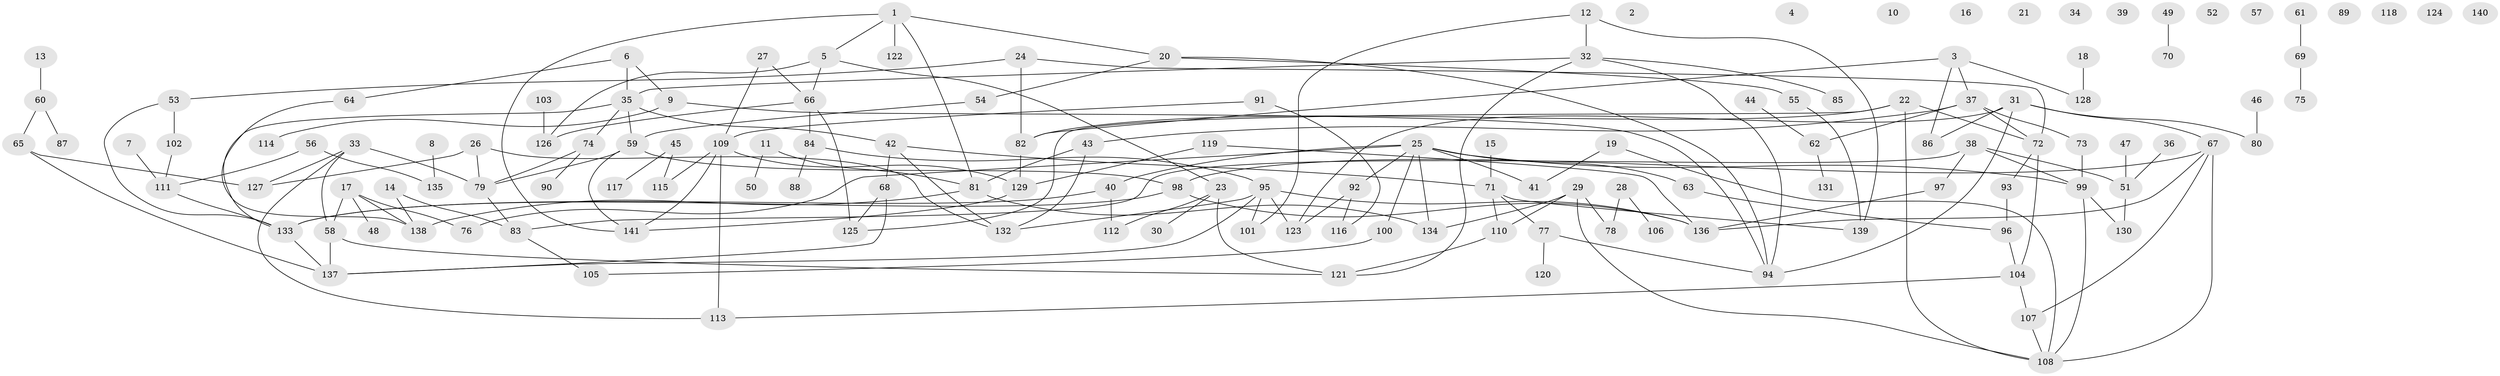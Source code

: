 // Generated by graph-tools (version 1.1) at 2025/12/03/09/25 04:12:57]
// undirected, 141 vertices, 185 edges
graph export_dot {
graph [start="1"]
  node [color=gray90,style=filled];
  1;
  2;
  3;
  4;
  5;
  6;
  7;
  8;
  9;
  10;
  11;
  12;
  13;
  14;
  15;
  16;
  17;
  18;
  19;
  20;
  21;
  22;
  23;
  24;
  25;
  26;
  27;
  28;
  29;
  30;
  31;
  32;
  33;
  34;
  35;
  36;
  37;
  38;
  39;
  40;
  41;
  42;
  43;
  44;
  45;
  46;
  47;
  48;
  49;
  50;
  51;
  52;
  53;
  54;
  55;
  56;
  57;
  58;
  59;
  60;
  61;
  62;
  63;
  64;
  65;
  66;
  67;
  68;
  69;
  70;
  71;
  72;
  73;
  74;
  75;
  76;
  77;
  78;
  79;
  80;
  81;
  82;
  83;
  84;
  85;
  86;
  87;
  88;
  89;
  90;
  91;
  92;
  93;
  94;
  95;
  96;
  97;
  98;
  99;
  100;
  101;
  102;
  103;
  104;
  105;
  106;
  107;
  108;
  109;
  110;
  111;
  112;
  113;
  114;
  115;
  116;
  117;
  118;
  119;
  120;
  121;
  122;
  123;
  124;
  125;
  126;
  127;
  128;
  129;
  130;
  131;
  132;
  133;
  134;
  135;
  136;
  137;
  138;
  139;
  140;
  141;
  1 -- 5;
  1 -- 20;
  1 -- 81;
  1 -- 122;
  1 -- 141;
  3 -- 37;
  3 -- 82;
  3 -- 86;
  3 -- 128;
  5 -- 23;
  5 -- 66;
  5 -- 126;
  6 -- 9;
  6 -- 35;
  6 -- 64;
  7 -- 111;
  8 -- 135;
  9 -- 94;
  9 -- 114;
  11 -- 50;
  11 -- 81;
  12 -- 32;
  12 -- 101;
  12 -- 139;
  13 -- 60;
  14 -- 83;
  14 -- 138;
  15 -- 71;
  17 -- 48;
  17 -- 58;
  17 -- 76;
  17 -- 138;
  18 -- 128;
  19 -- 41;
  19 -- 108;
  20 -- 54;
  20 -- 55;
  20 -- 94;
  22 -- 72;
  22 -- 82;
  22 -- 108;
  22 -- 125;
  23 -- 30;
  23 -- 112;
  23 -- 121;
  24 -- 53;
  24 -- 72;
  24 -- 82;
  25 -- 40;
  25 -- 41;
  25 -- 63;
  25 -- 76;
  25 -- 92;
  25 -- 99;
  25 -- 100;
  25 -- 134;
  26 -- 79;
  26 -- 127;
  26 -- 132;
  27 -- 66;
  27 -- 109;
  28 -- 78;
  28 -- 106;
  29 -- 78;
  29 -- 108;
  29 -- 110;
  29 -- 134;
  31 -- 67;
  31 -- 80;
  31 -- 86;
  31 -- 94;
  31 -- 123;
  32 -- 35;
  32 -- 85;
  32 -- 94;
  32 -- 121;
  33 -- 58;
  33 -- 79;
  33 -- 113;
  33 -- 127;
  35 -- 42;
  35 -- 59;
  35 -- 74;
  35 -- 133;
  36 -- 51;
  37 -- 43;
  37 -- 62;
  37 -- 72;
  37 -- 73;
  38 -- 51;
  38 -- 83;
  38 -- 97;
  38 -- 99;
  40 -- 112;
  40 -- 133;
  42 -- 68;
  42 -- 71;
  42 -- 132;
  43 -- 81;
  43 -- 132;
  44 -- 62;
  45 -- 115;
  45 -- 117;
  46 -- 80;
  47 -- 51;
  49 -- 70;
  51 -- 130;
  53 -- 102;
  53 -- 133;
  54 -- 59;
  55 -- 139;
  56 -- 111;
  56 -- 135;
  58 -- 121;
  58 -- 137;
  59 -- 79;
  59 -- 98;
  59 -- 141;
  60 -- 65;
  60 -- 87;
  61 -- 69;
  62 -- 131;
  63 -- 96;
  64 -- 138;
  65 -- 127;
  65 -- 137;
  66 -- 84;
  66 -- 125;
  66 -- 126;
  67 -- 98;
  67 -- 107;
  67 -- 108;
  67 -- 136;
  68 -- 125;
  68 -- 137;
  69 -- 75;
  71 -- 77;
  71 -- 110;
  71 -- 139;
  72 -- 93;
  72 -- 104;
  73 -- 99;
  74 -- 79;
  74 -- 90;
  77 -- 94;
  77 -- 120;
  79 -- 83;
  81 -- 134;
  81 -- 138;
  82 -- 129;
  83 -- 105;
  84 -- 88;
  84 -- 95;
  91 -- 109;
  91 -- 116;
  92 -- 116;
  92 -- 123;
  93 -- 96;
  95 -- 101;
  95 -- 123;
  95 -- 132;
  95 -- 136;
  95 -- 137;
  96 -- 104;
  97 -- 136;
  98 -- 133;
  98 -- 136;
  99 -- 108;
  99 -- 130;
  100 -- 105;
  102 -- 111;
  103 -- 126;
  104 -- 107;
  104 -- 113;
  107 -- 108;
  109 -- 113;
  109 -- 115;
  109 -- 129;
  109 -- 141;
  110 -- 121;
  111 -- 133;
  119 -- 129;
  119 -- 136;
  129 -- 141;
  133 -- 137;
}
